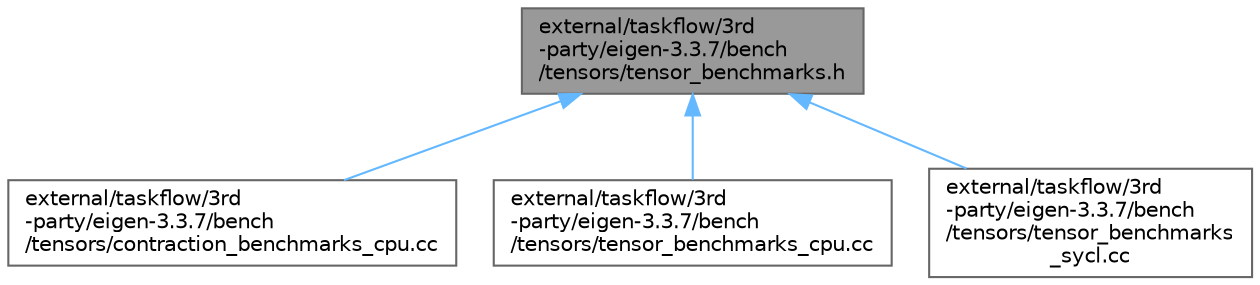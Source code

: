 digraph "external/taskflow/3rd-party/eigen-3.3.7/bench/tensors/tensor_benchmarks.h"
{
 // LATEX_PDF_SIZE
  bgcolor="transparent";
  edge [fontname=Helvetica,fontsize=10,labelfontname=Helvetica,labelfontsize=10];
  node [fontname=Helvetica,fontsize=10,shape=box,height=0.2,width=0.4];
  Node1 [id="Node000001",label="external/taskflow/3rd\l-party/eigen-3.3.7/bench\l/tensors/tensor_benchmarks.h",height=0.2,width=0.4,color="gray40", fillcolor="grey60", style="filled", fontcolor="black",tooltip=" "];
  Node1 -> Node2 [id="edge1_Node000001_Node000002",dir="back",color="steelblue1",style="solid",tooltip=" "];
  Node2 [id="Node000002",label="external/taskflow/3rd\l-party/eigen-3.3.7/bench\l/tensors/contraction_benchmarks_cpu.cc",height=0.2,width=0.4,color="grey40", fillcolor="white", style="filled",URL="$contraction__benchmarks__cpu_8cc.html",tooltip=" "];
  Node1 -> Node3 [id="edge2_Node000001_Node000003",dir="back",color="steelblue1",style="solid",tooltip=" "];
  Node3 [id="Node000003",label="external/taskflow/3rd\l-party/eigen-3.3.7/bench\l/tensors/tensor_benchmarks_cpu.cc",height=0.2,width=0.4,color="grey40", fillcolor="white", style="filled",URL="$tensor__benchmarks__cpu_8cc.html",tooltip=" "];
  Node1 -> Node4 [id="edge3_Node000001_Node000004",dir="back",color="steelblue1",style="solid",tooltip=" "];
  Node4 [id="Node000004",label="external/taskflow/3rd\l-party/eigen-3.3.7/bench\l/tensors/tensor_benchmarks\l_sycl.cc",height=0.2,width=0.4,color="grey40", fillcolor="white", style="filled",URL="$tensor__benchmarks__sycl_8cc.html",tooltip=" "];
}
